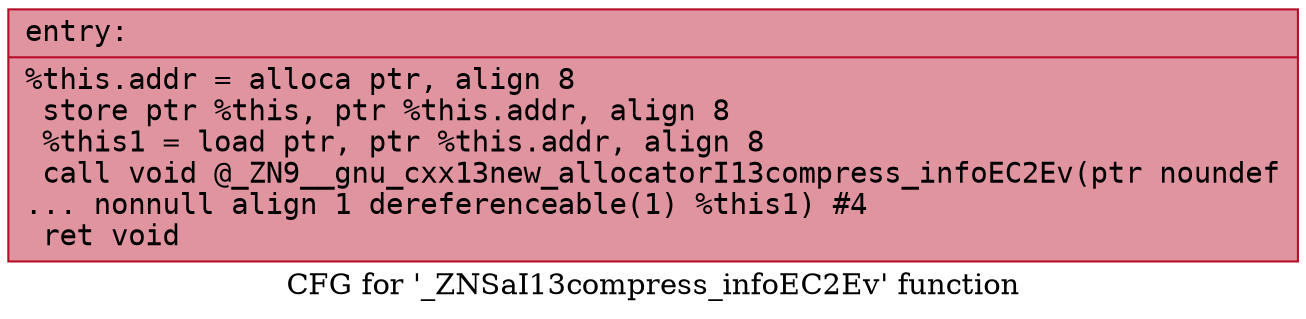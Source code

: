 digraph "CFG for '_ZNSaI13compress_infoEC2Ev' function" {
	label="CFG for '_ZNSaI13compress_infoEC2Ev' function";

	Node0x5651cd778360 [shape=record,color="#b70d28ff", style=filled, fillcolor="#b70d2870" fontname="Courier",label="{entry:\l|  %this.addr = alloca ptr, align 8\l  store ptr %this, ptr %this.addr, align 8\l  %this1 = load ptr, ptr %this.addr, align 8\l  call void @_ZN9__gnu_cxx13new_allocatorI13compress_infoEC2Ev(ptr noundef\l... nonnull align 1 dereferenceable(1) %this1) #4\l  ret void\l}"];
}
